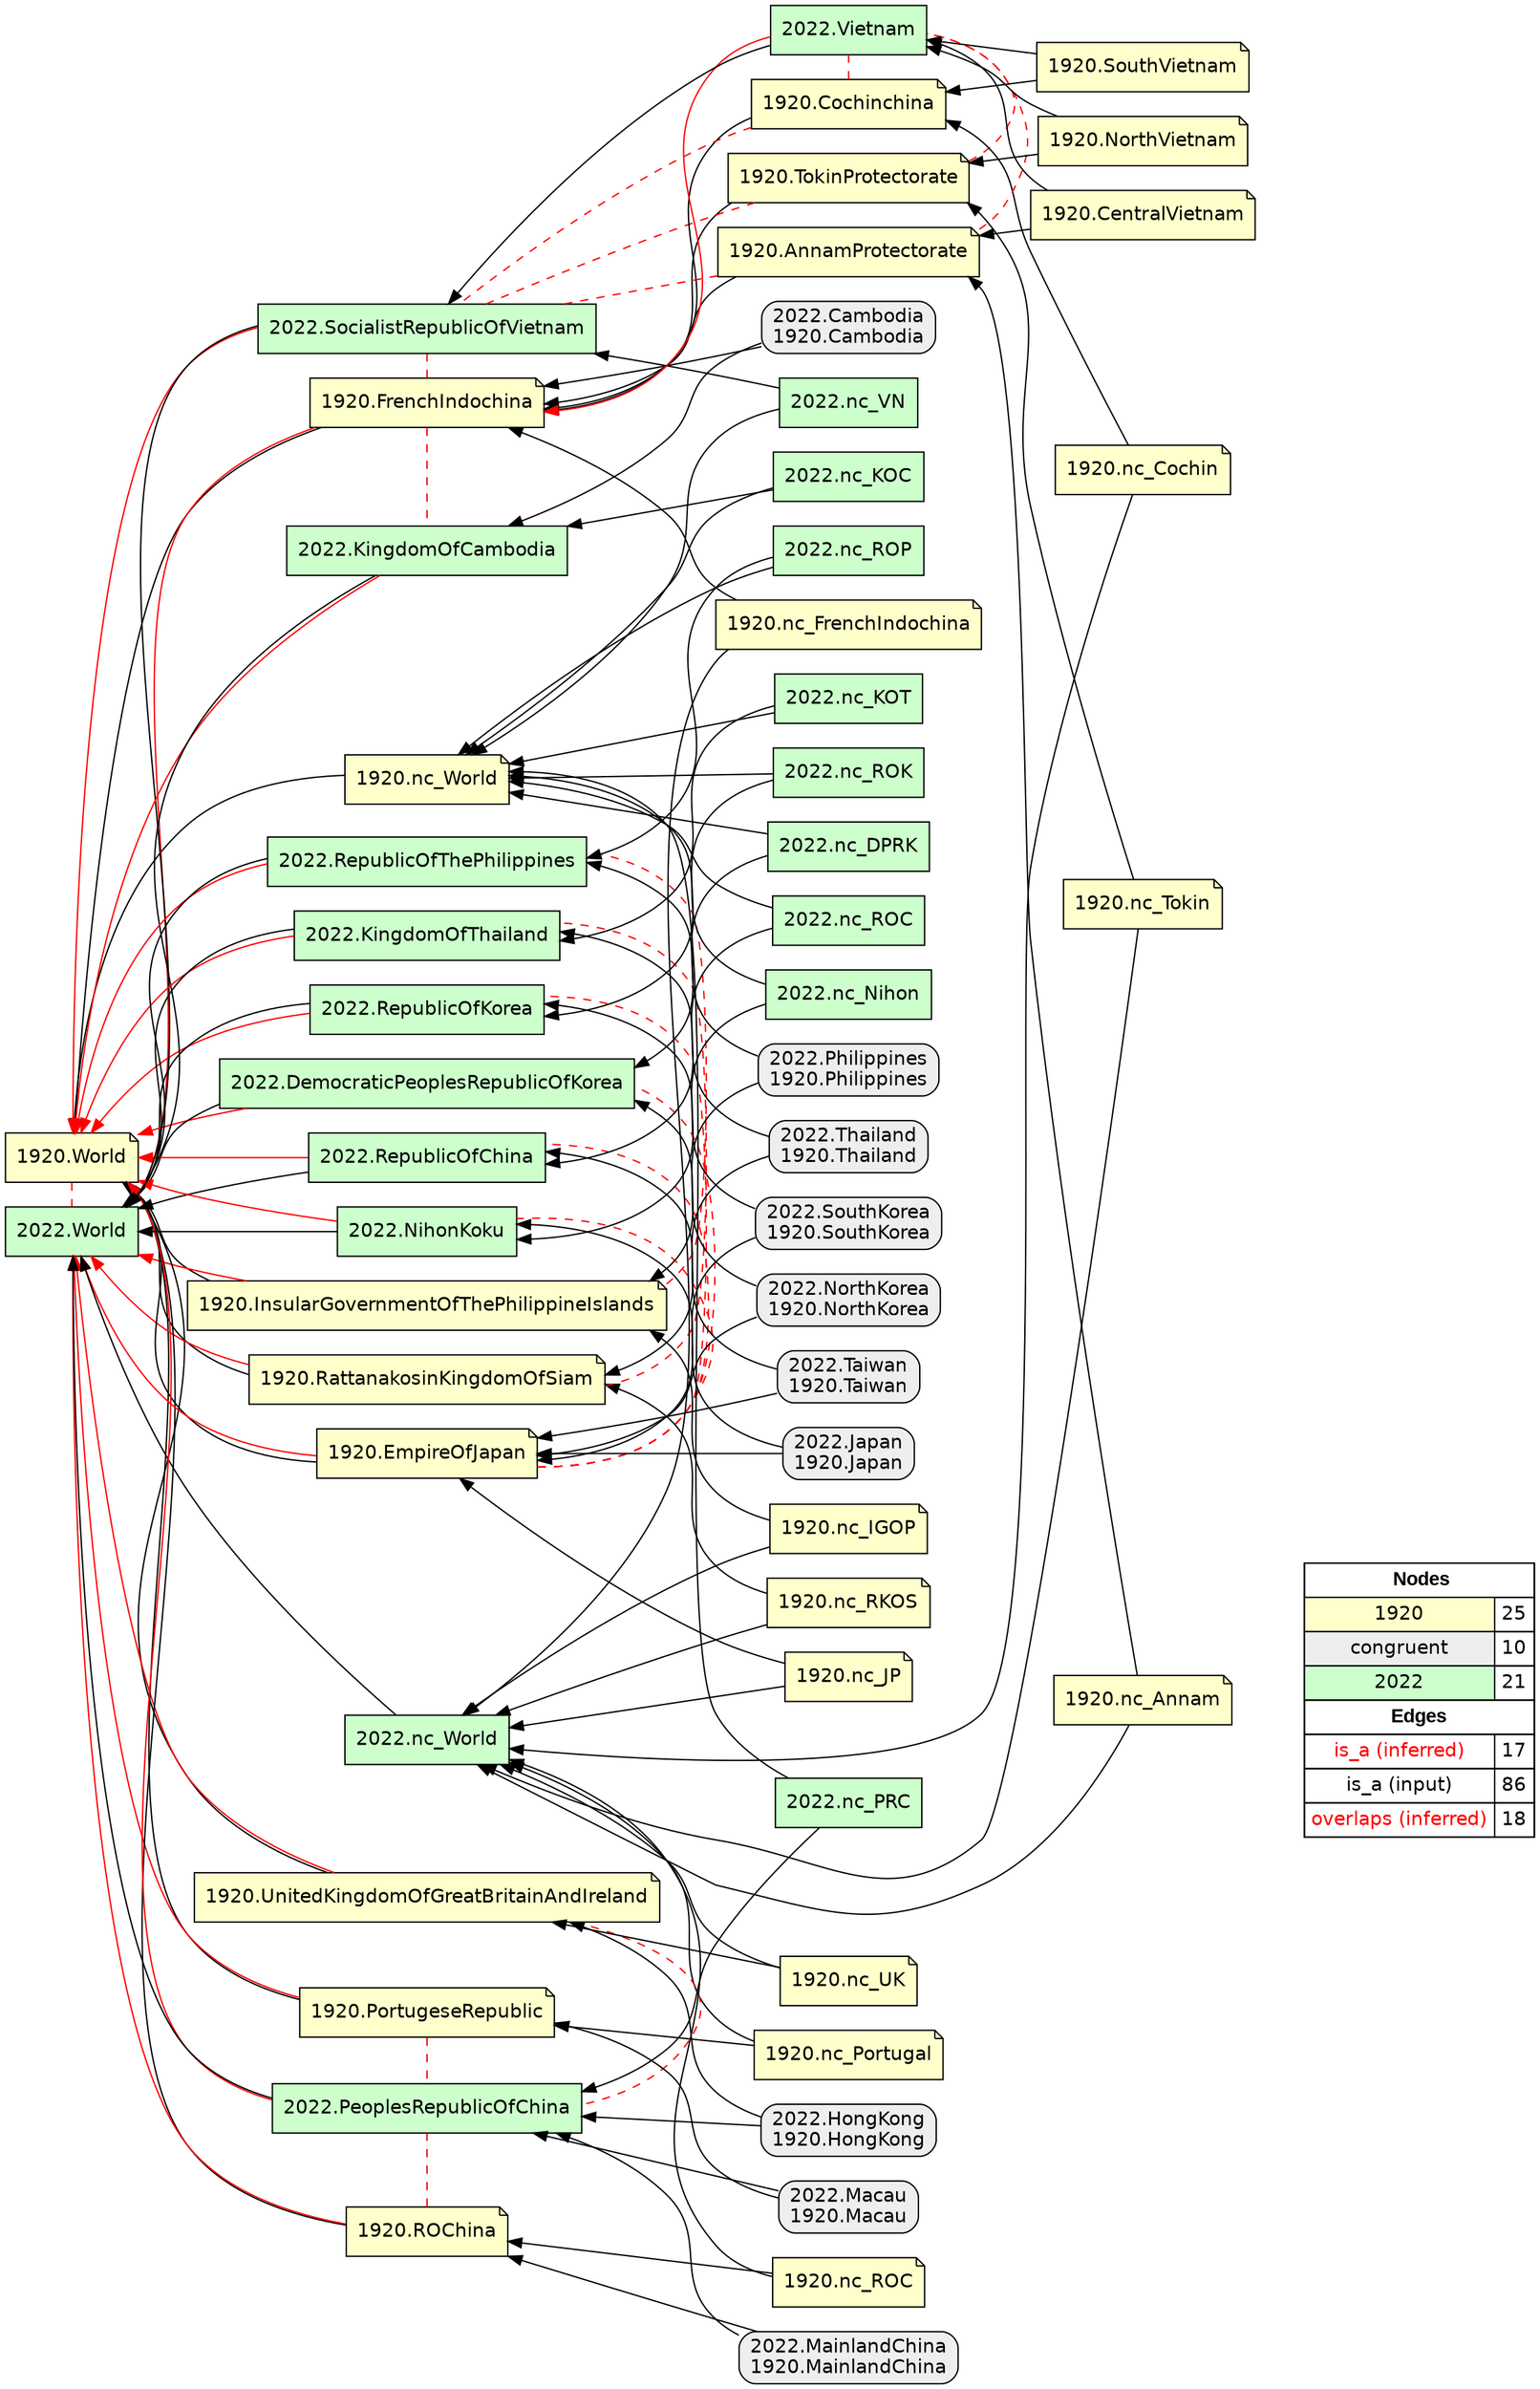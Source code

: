 digraph{
rankdir=RL
node[shape=note style=filled fillcolor="#FFFFCC" fontname="helvetica"] 
"1920.InsularGovernmentOfThePhilippineIslands"
"1920.World"
"1920.nc_Portugal"
"1920.nc_World"
"1920.UnitedKingdomOfGreatBritainAndIreland"
"1920.TokinProtectorate"
"1920.Cochinchina"
"1920.nc_UK"
"1920.nc_Cochin"
"1920.AnnamProtectorate"
"1920.CentralVietnam"
"1920.nc_Tokin"
"1920.nc_RKOS"
"1920.nc_IGOP"
"1920.PortugeseRepublic"
"1920.RattanakosinKingdomOfSiam"
"1920.nc_JP"
"1920.SouthVietnam"
"1920.nc_ROC"
"1920.ROChina"
"1920.FrenchIndochina"
"1920.nc_Annam"
"1920.EmpireOfJapan"
"1920.nc_FrenchIndochina"
"1920.NorthVietnam"
node[shape=box style="filled,rounded" fillcolor="#EEEEEE" fontname="helvetica"] 
"2022.Macau\n1920.Macau"
"2022.Cambodia\n1920.Cambodia"
"2022.Japan\n1920.Japan"
"2022.NorthKorea\n1920.NorthKorea"
"2022.MainlandChina\n1920.MainlandChina"
"2022.HongKong\n1920.HongKong"
"2022.Taiwan\n1920.Taiwan"
"2022.Thailand\n1920.Thailand"
"2022.Philippines\n1920.Philippines"
"2022.SouthKorea\n1920.SouthKorea"
node[shape=box style=filled fillcolor="#CCFFCC" fontname="helvetica"] 
"2022.nc_DPRK"
"2022.nc_Nihon"
"2022.nc_VN"
"2022.RepublicOfKorea"
"2022.DemocraticPeoplesRepublicOfKorea"
"2022.nc_World"
"2022.PeoplesRepublicOfChina"
"2022.nc_ROC"
"2022.RepublicOfChina"
"2022.SocialistRepublicOfVietnam"
"2022.nc_ROP"
"2022.KingdomOfCambodia"
"2022.Vietnam"
"2022.NihonKoku"
"2022.World"
"2022.KingdomOfThailand"
"2022.nc_PRC"
"2022.nc_ROK"
"2022.nc_KOC"
"2022.nc_KOT"
"2022.RepublicOfThePhilippines"
edge[arrowhead=normal style=solid color="#FF0000" constraint=true penwidth=1]
"1920.EmpireOfJapan" -> "2022.World"
"1920.InsularGovernmentOfThePhilippineIslands" -> "2022.World"
"1920.FrenchIndochina" -> "2022.World"
"1920.UnitedKingdomOfGreatBritainAndIreland" -> "2022.World"
"2022.KingdomOfCambodia" -> "1920.World"
"2022.RepublicOfKorea" -> "1920.World"
"2022.SocialistRepublicOfVietnam" -> "1920.World"
"1920.ROChina" -> "2022.World"
"2022.RepublicOfChina" -> "1920.World"
"1920.RattanakosinKingdomOfSiam" -> "2022.World"
"2022.KingdomOfThailand" -> "1920.World"
"1920.PortugeseRepublic" -> "2022.World"
"2022.PeoplesRepublicOfChina" -> "1920.World"
"2022.NihonKoku" -> "1920.World"
"2022.Vietnam" -> "1920.FrenchIndochina"
"2022.RepublicOfThePhilippines" -> "1920.World"
"2022.DemocraticPeoplesRepublicOfKorea" -> "1920.World"
edge[arrowhead=normal style=solid color="#000000" constraint=true penwidth=1]
"2022.HongKong\n1920.HongKong" -> "2022.PeoplesRepublicOfChina"
"2022.nc_ROC" -> "2022.RepublicOfChina"
"2022.nc_DPRK" -> "2022.DemocraticPeoplesRepublicOfKorea"
"1920.FrenchIndochina" -> "1920.World"
"1920.nc_ROC" -> "1920.ROChina"
"1920.nc_Portugal" -> "2022.nc_World"
"2022.RepublicOfKorea" -> "2022.World"
"2022.nc_DPRK" -> "1920.nc_World"
"2022.Taiwan\n1920.Taiwan" -> "2022.RepublicOfChina"
"1920.nc_UK" -> "1920.UnitedKingdomOfGreatBritainAndIreland"
"1920.nc_Tokin" -> "1920.TokinProtectorate"
"2022.nc_Nihon" -> "1920.nc_World"
"2022.Philippines\n1920.Philippines" -> "2022.RepublicOfThePhilippines"
"2022.nc_ROK" -> "2022.RepublicOfKorea"
"1920.nc_Portugal" -> "1920.PortugeseRepublic"
"1920.NorthVietnam" -> "2022.Vietnam"
"1920.nc_Annam" -> "1920.AnnamProtectorate"
"2022.nc_Nihon" -> "2022.NihonKoku"
"1920.SouthVietnam" -> "2022.Vietnam"
"2022.Macau\n1920.Macau" -> "2022.PeoplesRepublicOfChina"
"2022.RepublicOfChina" -> "2022.World"
"2022.nc_ROP" -> "1920.nc_World"
"1920.NorthVietnam" -> "1920.TokinProtectorate"
"2022.SocialistRepublicOfVietnam" -> "2022.World"
"2022.nc_KOT" -> "2022.KingdomOfThailand"
"2022.Japan\n1920.Japan" -> "2022.NihonKoku"
"1920.nc_RKOS" -> "1920.RattanakosinKingdomOfSiam"
"2022.NorthKorea\n1920.NorthKorea" -> "2022.DemocraticPeoplesRepublicOfKorea"
"1920.Cochinchina" -> "1920.FrenchIndochina"
"2022.Thailand\n1920.Thailand" -> "1920.RattanakosinKingdomOfSiam"
"2022.KingdomOfCambodia" -> "2022.World"
"1920.EmpireOfJapan" -> "1920.World"
"2022.SouthKorea\n1920.SouthKorea" -> "2022.RepublicOfKorea"
"1920.nc_RKOS" -> "2022.nc_World"
"1920.CentralVietnam" -> "1920.AnnamProtectorate"
"1920.nc_Tokin" -> "2022.nc_World"
"2022.nc_PRC" -> "1920.nc_World"
"2022.nc_ROC" -> "1920.nc_World"
"1920.nc_Annam" -> "2022.nc_World"
"2022.HongKong\n1920.HongKong" -> "1920.UnitedKingdomOfGreatBritainAndIreland"
"1920.PortugeseRepublic" -> "1920.World"
"1920.SouthVietnam" -> "1920.Cochinchina"
"1920.ROChina" -> "1920.World"
"1920.AnnamProtectorate" -> "1920.FrenchIndochina"
"1920.nc_Cochin" -> "1920.Cochinchina"
"2022.nc_ROK" -> "1920.nc_World"
"2022.MainlandChina\n1920.MainlandChina" -> "2022.PeoplesRepublicOfChina"
"1920.nc_JP" -> "2022.nc_World"
"2022.NihonKoku" -> "2022.World"
"1920.nc_World" -> "1920.World"
"1920.nc_FrenchIndochina" -> "1920.FrenchIndochina"
"1920.nc_FrenchIndochina" -> "2022.nc_World"
"2022.Taiwan\n1920.Taiwan" -> "1920.EmpireOfJapan"
"1920.UnitedKingdomOfGreatBritainAndIreland" -> "1920.World"
"2022.Cambodia\n1920.Cambodia" -> "2022.KingdomOfCambodia"
"1920.nc_UK" -> "2022.nc_World"
"2022.nc_VN" -> "2022.SocialistRepublicOfVietnam"
"2022.nc_VN" -> "1920.nc_World"
"2022.nc_World" -> "2022.World"
"1920.nc_JP" -> "1920.EmpireOfJapan"
"2022.Vietnam" -> "2022.SocialistRepublicOfVietnam"
"2022.nc_KOT" -> "1920.nc_World"
"2022.RepublicOfThePhilippines" -> "2022.World"
"2022.nc_KOC" -> "1920.nc_World"
"2022.Japan\n1920.Japan" -> "1920.EmpireOfJapan"
"1920.TokinProtectorate" -> "1920.FrenchIndochina"
"1920.nc_Cochin" -> "2022.nc_World"
"1920.nc_IGOP" -> "2022.nc_World"
"2022.PeoplesRepublicOfChina" -> "2022.World"
"1920.RattanakosinKingdomOfSiam" -> "1920.World"
"1920.nc_IGOP" -> "1920.InsularGovernmentOfThePhilippineIslands"
"2022.MainlandChina\n1920.MainlandChina" -> "1920.ROChina"
"1920.InsularGovernmentOfThePhilippineIslands" -> "1920.World"
"2022.nc_ROP" -> "2022.RepublicOfThePhilippines"
"1920.CentralVietnam" -> "2022.Vietnam"
"2022.SouthKorea\n1920.SouthKorea" -> "1920.EmpireOfJapan"
"2022.Cambodia\n1920.Cambodia" -> "1920.FrenchIndochina"
"2022.NorthKorea\n1920.NorthKorea" -> "1920.EmpireOfJapan"
"2022.DemocraticPeoplesRepublicOfKorea" -> "2022.World"
"2022.nc_KOC" -> "2022.KingdomOfCambodia"
"2022.Philippines\n1920.Philippines" -> "1920.InsularGovernmentOfThePhilippineIslands"
"2022.Macau\n1920.Macau" -> "1920.PortugeseRepublic"
"1920.nc_ROC" -> "2022.nc_World"
"2022.Thailand\n1920.Thailand" -> "2022.KingdomOfThailand"
"2022.KingdomOfThailand" -> "2022.World"
"2022.nc_PRC" -> "2022.PeoplesRepublicOfChina"
edge[arrowhead=normal style=dotted color="#000000" constraint=true penwidth=1]
edge[arrowhead=none style=dashed color="#FF0000" constraint=false penwidth=1]
"1920.PortugeseRepublic" -> "2022.PeoplesRepublicOfChina"
"1920.World" -> "2022.World"
"1920.EmpireOfJapan" -> "2022.RepublicOfKorea"
"1920.AnnamProtectorate" -> "2022.Vietnam"
"1920.EmpireOfJapan" -> "2022.NihonKoku"
"1920.AnnamProtectorate" -> "2022.SocialistRepublicOfVietnam"
"1920.UnitedKingdomOfGreatBritainAndIreland" -> "2022.PeoplesRepublicOfChina"
"1920.FrenchIndochina" -> "2022.KingdomOfCambodia"
"1920.RattanakosinKingdomOfSiam" -> "2022.KingdomOfThailand"
"1920.Cochinchina" -> "2022.Vietnam"
"1920.TokinProtectorate" -> "2022.Vietnam"
"1920.FrenchIndochina" -> "2022.SocialistRepublicOfVietnam"
"1920.EmpireOfJapan" -> "2022.RepublicOfChina"
"1920.ROChina" -> "2022.PeoplesRepublicOfChina"
"1920.Cochinchina" -> "2022.SocialistRepublicOfVietnam"
"1920.EmpireOfJapan" -> "2022.DemocraticPeoplesRepublicOfKorea"
"1920.InsularGovernmentOfThePhilippineIslands" -> "2022.RepublicOfThePhilippines"
"1920.TokinProtectorate" -> "2022.SocialistRepublicOfVietnam"
node[shape=box] 
{rank=source Legend [fillcolor= white margin=0 label=< 
 <TABLE BORDER="0" CELLBORDER="1" CELLSPACING="0" CELLPADDING="4"> 
<TR> <TD COLSPAN="2"><font face="Arial Black"> Nodes</font></TD> </TR> 
<TR> 
 <TD bgcolor="#FFFFCC" fontname="helvetica">1920</TD> 
 <TD>25</TD> 
 </TR> 
<TR> 
 <TD bgcolor="#EEEEEE" fontname="helvetica">congruent</TD> 
 <TD>10</TD> 
 </TR> 
<TR> 
 <TD bgcolor="#CCFFCC" fontname="helvetica">2022</TD> 
 <TD>21</TD> 
 </TR> 
<TR> <TD COLSPAN="2"><font face = "Arial Black"> Edges </font></TD> </TR> 
<TR> 
 <TD><font color ="#FF0000">is_a (inferred)</font></TD><TD>17</TD>
</TR>
<TR> 
 <TD><font color ="#000000">is_a (input)</font></TD><TD>86</TD>
</TR>
<TR> 
 <TD><font color ="#FF0000">overlaps (inferred)</font></TD><TD>18</TD>
</TR>
</TABLE> 
 >] } 
}